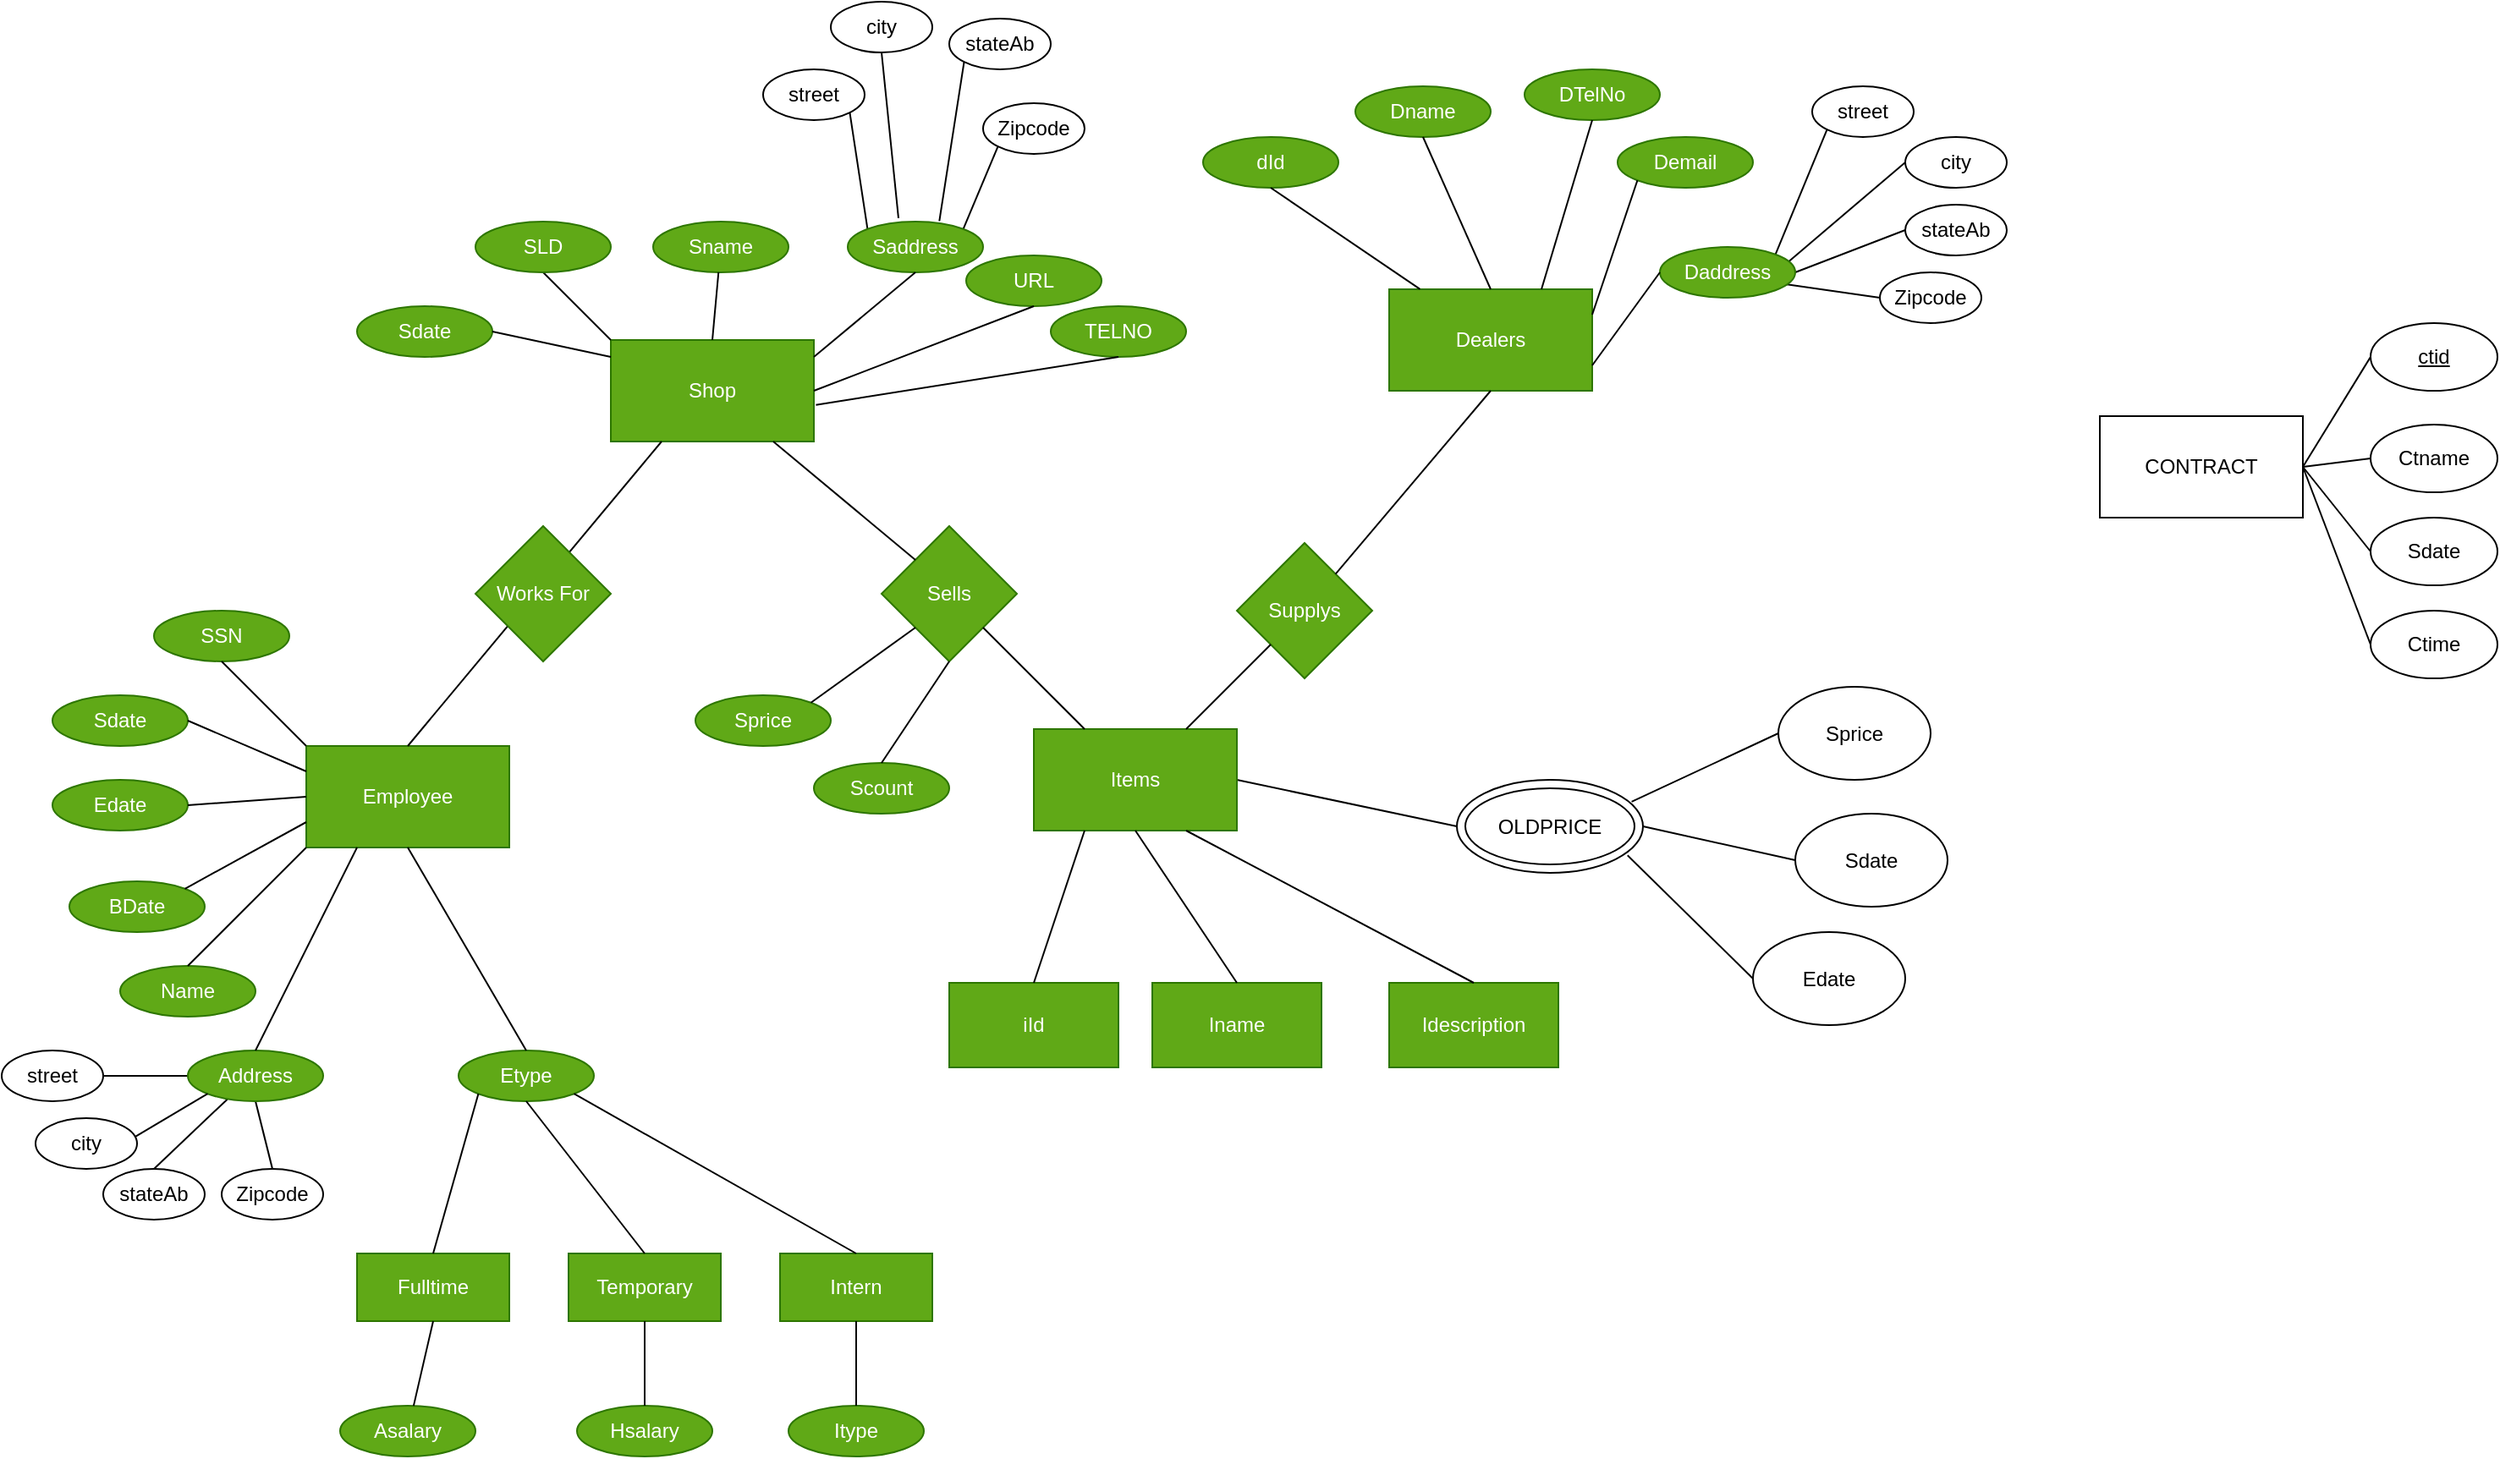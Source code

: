 <mxfile version="23.1.1" type="github">
  <diagram name="Page-1" id="Sn4nD9zG-_jlpiyMKoH1">
    <mxGraphModel dx="1195" dy="1722" grid="1" gridSize="10" guides="1" tooltips="1" connect="1" arrows="1" fold="1" page="1" pageScale="1" pageWidth="850" pageHeight="1100" math="0" shadow="0">
      <root>
        <mxCell id="0" />
        <mxCell id="1" parent="0" />
        <mxCell id="K-MZXN58Cj5F6070ULld-1" value="Shop" style="rounded=0;whiteSpace=wrap;html=1;fillColor=#60a917;fontColor=#ffffff;strokeColor=#2D7600;" parent="1" vertex="1">
          <mxGeometry x="360" y="190" width="120" height="60" as="geometry" />
        </mxCell>
        <mxCell id="K-MZXN58Cj5F6070ULld-3" value="" style="endArrow=none;html=1;rounded=0;exitX=0.5;exitY=1;exitDx=0;exitDy=0;" parent="1" source="K-MZXN58Cj5F6070ULld-4" edge="1">
          <mxGeometry width="50" height="50" relative="1" as="geometry">
            <mxPoint x="332.5" y="160" as="sourcePoint" />
            <mxPoint x="360" y="190" as="targetPoint" />
          </mxGeometry>
        </mxCell>
        <mxCell id="K-MZXN58Cj5F6070ULld-4" value="SLD" style="ellipse;whiteSpace=wrap;html=1;fillColor=#60a917;fontColor=#ffffff;strokeColor=#2D7600;" parent="1" vertex="1">
          <mxGeometry x="280" y="120" width="80" height="30" as="geometry" />
        </mxCell>
        <mxCell id="K-MZXN58Cj5F6070ULld-6" value="Sname" style="ellipse;whiteSpace=wrap;html=1;fillColor=#60a917;fontColor=#ffffff;strokeColor=#2D7600;" parent="1" vertex="1">
          <mxGeometry x="385" y="120" width="80" height="30" as="geometry" />
        </mxCell>
        <mxCell id="K-MZXN58Cj5F6070ULld-9" value="" style="endArrow=none;html=1;rounded=0;exitX=0.5;exitY=0;exitDx=0;exitDy=0;" parent="1" source="K-MZXN58Cj5F6070ULld-1" target="K-MZXN58Cj5F6070ULld-6" edge="1">
          <mxGeometry width="50" height="50" relative="1" as="geometry">
            <mxPoint x="400" y="200" as="sourcePoint" />
            <mxPoint x="450" y="150" as="targetPoint" />
          </mxGeometry>
        </mxCell>
        <mxCell id="fTf54i_aLYuV5bE5wULY-44" style="edgeStyle=none;rounded=0;orthogonalLoop=1;jettySize=auto;html=1;exitX=0;exitY=0;exitDx=0;exitDy=0;entryX=1;entryY=1;entryDx=0;entryDy=0;fontFamily=Helvetica;fontSize=12;fontColor=default;endArrow=none;endFill=0;" edge="1" parent="1" source="K-MZXN58Cj5F6070ULld-10" target="fTf54i_aLYuV5bE5wULY-36">
          <mxGeometry relative="1" as="geometry" />
        </mxCell>
        <mxCell id="fTf54i_aLYuV5bE5wULY-45" style="edgeStyle=none;rounded=0;orthogonalLoop=1;jettySize=auto;html=1;entryX=0.5;entryY=1;entryDx=0;entryDy=0;fontFamily=Helvetica;fontSize=12;fontColor=default;endArrow=none;endFill=0;exitX=0.375;exitY=-0.067;exitDx=0;exitDy=0;exitPerimeter=0;" edge="1" parent="1" source="K-MZXN58Cj5F6070ULld-10" target="fTf54i_aLYuV5bE5wULY-37">
          <mxGeometry relative="1" as="geometry">
            <mxPoint x="540" y="120" as="sourcePoint" />
          </mxGeometry>
        </mxCell>
        <mxCell id="fTf54i_aLYuV5bE5wULY-46" style="edgeStyle=none;rounded=0;orthogonalLoop=1;jettySize=auto;html=1;exitX=0.677;exitY=-0.011;exitDx=0;exitDy=0;entryX=0;entryY=1;entryDx=0;entryDy=0;fontFamily=Helvetica;fontSize=12;fontColor=default;endArrow=none;endFill=0;exitPerimeter=0;" edge="1" parent="1" source="K-MZXN58Cj5F6070ULld-10" target="fTf54i_aLYuV5bE5wULY-38">
          <mxGeometry relative="1" as="geometry" />
        </mxCell>
        <mxCell id="fTf54i_aLYuV5bE5wULY-47" style="edgeStyle=none;rounded=0;orthogonalLoop=1;jettySize=auto;html=1;exitX=1;exitY=0;exitDx=0;exitDy=0;entryX=0;entryY=1;entryDx=0;entryDy=0;fontFamily=Helvetica;fontSize=12;fontColor=default;endArrow=none;endFill=0;" edge="1" parent="1" source="K-MZXN58Cj5F6070ULld-10" target="fTf54i_aLYuV5bE5wULY-39">
          <mxGeometry relative="1" as="geometry" />
        </mxCell>
        <mxCell id="K-MZXN58Cj5F6070ULld-10" value="Saddress" style="ellipse;whiteSpace=wrap;html=1;fillColor=#60a917;fontColor=#ffffff;strokeColor=#2D7600;" parent="1" vertex="1">
          <mxGeometry x="500" y="120" width="80" height="30" as="geometry" />
        </mxCell>
        <mxCell id="K-MZXN58Cj5F6070ULld-11" value="" style="endArrow=none;html=1;rounded=0;entryX=0.5;entryY=1;entryDx=0;entryDy=0;" parent="1" target="K-MZXN58Cj5F6070ULld-10" edge="1">
          <mxGeometry width="50" height="50" relative="1" as="geometry">
            <mxPoint x="480" y="200" as="sourcePoint" />
            <mxPoint x="510" y="160" as="targetPoint" />
          </mxGeometry>
        </mxCell>
        <mxCell id="K-MZXN58Cj5F6070ULld-13" value="Sdate" style="ellipse;whiteSpace=wrap;html=1;fillColor=#60a917;fontColor=#ffffff;strokeColor=#2D7600;" parent="1" vertex="1">
          <mxGeometry x="210" y="170" width="80" height="30" as="geometry" />
        </mxCell>
        <mxCell id="K-MZXN58Cj5F6070ULld-14" value="" style="endArrow=none;html=1;rounded=0;exitX=1;exitY=0.5;exitDx=0;exitDy=0;" parent="1" source="K-MZXN58Cj5F6070ULld-13" edge="1">
          <mxGeometry width="50" height="50" relative="1" as="geometry">
            <mxPoint x="320" y="250" as="sourcePoint" />
            <mxPoint x="360" y="200" as="targetPoint" />
          </mxGeometry>
        </mxCell>
        <mxCell id="K-MZXN58Cj5F6070ULld-16" value="URL" style="ellipse;whiteSpace=wrap;html=1;fillColor=#60a917;fontColor=#ffffff;strokeColor=#2D7600;" parent="1" vertex="1">
          <mxGeometry x="570" y="140" width="80" height="30" as="geometry" />
        </mxCell>
        <mxCell id="K-MZXN58Cj5F6070ULld-19" value="TELNO" style="ellipse;whiteSpace=wrap;html=1;fillColor=#60a917;fontColor=#ffffff;strokeColor=#2D7600;" parent="1" vertex="1">
          <mxGeometry x="620" y="170" width="80" height="30" as="geometry" />
        </mxCell>
        <mxCell id="K-MZXN58Cj5F6070ULld-21" value="" style="endArrow=none;html=1;rounded=0;entryX=1;entryY=0.5;entryDx=0;entryDy=0;exitX=0.5;exitY=1;exitDx=0;exitDy=0;" parent="1" source="K-MZXN58Cj5F6070ULld-16" target="K-MZXN58Cj5F6070ULld-1" edge="1">
          <mxGeometry width="50" height="50" relative="1" as="geometry">
            <mxPoint x="400" y="310" as="sourcePoint" />
            <mxPoint x="450" y="260" as="targetPoint" />
          </mxGeometry>
        </mxCell>
        <mxCell id="K-MZXN58Cj5F6070ULld-22" value="" style="endArrow=none;html=1;rounded=0;entryX=1.01;entryY=0.64;entryDx=0;entryDy=0;exitX=0.5;exitY=1;exitDx=0;exitDy=0;entryPerimeter=0;" parent="1" source="K-MZXN58Cj5F6070ULld-19" target="K-MZXN58Cj5F6070ULld-1" edge="1">
          <mxGeometry width="50" height="50" relative="1" as="geometry">
            <mxPoint x="640" y="190" as="sourcePoint" />
            <mxPoint x="490" y="230" as="targetPoint" />
          </mxGeometry>
        </mxCell>
        <mxCell id="K-MZXN58Cj5F6070ULld-24" value="Employee" style="rounded=0;whiteSpace=wrap;html=1;fillColor=#60a917;fontColor=#ffffff;strokeColor=#2D7600;" parent="1" vertex="1">
          <mxGeometry x="180" y="430" width="120" height="60" as="geometry" />
        </mxCell>
        <mxCell id="K-MZXN58Cj5F6070ULld-25" value="" style="endArrow=none;html=1;rounded=0;entryX=0.25;entryY=1;entryDx=0;entryDy=0;exitX=0.5;exitY=0;exitDx=0;exitDy=0;" parent="1" source="K-MZXN58Cj5F6070ULld-24" target="K-MZXN58Cj5F6070ULld-1" edge="1">
          <mxGeometry width="50" height="50" relative="1" as="geometry">
            <mxPoint x="380" y="320" as="sourcePoint" />
            <mxPoint x="430" y="270" as="targetPoint" />
          </mxGeometry>
        </mxCell>
        <mxCell id="K-MZXN58Cj5F6070ULld-27" value="SSN" style="ellipse;whiteSpace=wrap;html=1;fillColor=#60a917;fontColor=#ffffff;strokeColor=#2D7600;" parent="1" vertex="1">
          <mxGeometry x="90" y="350" width="80" height="30" as="geometry" />
        </mxCell>
        <mxCell id="K-MZXN58Cj5F6070ULld-30" value="" style="endArrow=none;html=1;rounded=0;exitX=0;exitY=0;exitDx=0;exitDy=0;entryX=0.5;entryY=1;entryDx=0;entryDy=0;" parent="1" source="K-MZXN58Cj5F6070ULld-24" target="K-MZXN58Cj5F6070ULld-27" edge="1">
          <mxGeometry width="50" height="50" relative="1" as="geometry">
            <mxPoint x="90" y="430" as="sourcePoint" />
            <mxPoint x="140" y="380" as="targetPoint" />
          </mxGeometry>
        </mxCell>
        <mxCell id="K-MZXN58Cj5F6070ULld-31" value="Sdate" style="ellipse;whiteSpace=wrap;html=1;fillColor=#60a917;fontColor=#ffffff;strokeColor=#2D7600;" parent="1" vertex="1">
          <mxGeometry x="30" y="400" width="80" height="30" as="geometry" />
        </mxCell>
        <mxCell id="K-MZXN58Cj5F6070ULld-32" value="Edate" style="ellipse;whiteSpace=wrap;html=1;fillColor=#60a917;fontColor=#ffffff;strokeColor=#2D7600;" parent="1" vertex="1">
          <mxGeometry x="30" y="450" width="80" height="30" as="geometry" />
        </mxCell>
        <mxCell id="K-MZXN58Cj5F6070ULld-33" value="BDate" style="ellipse;whiteSpace=wrap;html=1;fillColor=#60a917;fontColor=#ffffff;strokeColor=#2D7600;" parent="1" vertex="1">
          <mxGeometry x="40" y="510" width="80" height="30" as="geometry" />
        </mxCell>
        <mxCell id="K-MZXN58Cj5F6070ULld-34" value="Name" style="ellipse;whiteSpace=wrap;html=1;fillColor=#60a917;fontColor=#ffffff;strokeColor=#2D7600;" parent="1" vertex="1">
          <mxGeometry x="70" y="560" width="80" height="30" as="geometry" />
        </mxCell>
        <mxCell id="fTf54i_aLYuV5bE5wULY-48" style="edgeStyle=none;rounded=0;orthogonalLoop=1;jettySize=auto;html=1;exitX=0.5;exitY=1;exitDx=0;exitDy=0;entryX=0.5;entryY=0;entryDx=0;entryDy=0;fontFamily=Helvetica;fontSize=12;fontColor=default;endArrow=none;endFill=0;" edge="1" parent="1" source="K-MZXN58Cj5F6070ULld-35" target="fTf54i_aLYuV5bE5wULY-43">
          <mxGeometry relative="1" as="geometry" />
        </mxCell>
        <mxCell id="fTf54i_aLYuV5bE5wULY-49" style="edgeStyle=none;rounded=0;orthogonalLoop=1;jettySize=auto;html=1;exitX=0.292;exitY=0.961;exitDx=0;exitDy=0;entryX=0.5;entryY=0;entryDx=0;entryDy=0;fontFamily=Helvetica;fontSize=12;fontColor=default;endArrow=none;endFill=0;exitPerimeter=0;" edge="1" parent="1" source="K-MZXN58Cj5F6070ULld-35" target="fTf54i_aLYuV5bE5wULY-42">
          <mxGeometry relative="1" as="geometry" />
        </mxCell>
        <mxCell id="fTf54i_aLYuV5bE5wULY-50" style="edgeStyle=none;rounded=0;orthogonalLoop=1;jettySize=auto;html=1;exitX=0;exitY=0.5;exitDx=0;exitDy=0;entryX=1;entryY=0.5;entryDx=0;entryDy=0;fontFamily=Helvetica;fontSize=12;fontColor=default;endArrow=none;endFill=0;" edge="1" parent="1" source="K-MZXN58Cj5F6070ULld-35" target="fTf54i_aLYuV5bE5wULY-40">
          <mxGeometry relative="1" as="geometry" />
        </mxCell>
        <mxCell id="K-MZXN58Cj5F6070ULld-35" value="Address" style="ellipse;whiteSpace=wrap;html=1;fillColor=#60a917;fontColor=#ffffff;strokeColor=#2D7600;" parent="1" vertex="1">
          <mxGeometry x="110" y="610" width="80" height="30" as="geometry" />
        </mxCell>
        <mxCell id="K-MZXN58Cj5F6070ULld-37" value="" style="endArrow=none;html=1;rounded=0;exitX=0.5;exitY=0;exitDx=0;exitDy=0;entryX=0.25;entryY=1;entryDx=0;entryDy=0;" parent="1" source="K-MZXN58Cj5F6070ULld-35" target="K-MZXN58Cj5F6070ULld-24" edge="1">
          <mxGeometry width="50" height="50" relative="1" as="geometry">
            <mxPoint x="280" y="660" as="sourcePoint" />
            <mxPoint x="330" y="610" as="targetPoint" />
          </mxGeometry>
        </mxCell>
        <mxCell id="K-MZXN58Cj5F6070ULld-38" value="" style="endArrow=none;html=1;rounded=0;entryX=0;entryY=1;entryDx=0;entryDy=0;exitX=0.5;exitY=0;exitDx=0;exitDy=0;" parent="1" source="K-MZXN58Cj5F6070ULld-34" target="K-MZXN58Cj5F6070ULld-24" edge="1">
          <mxGeometry width="50" height="50" relative="1" as="geometry">
            <mxPoint x="130" y="560" as="sourcePoint" />
            <mxPoint x="180" y="510" as="targetPoint" />
          </mxGeometry>
        </mxCell>
        <mxCell id="K-MZXN58Cj5F6070ULld-39" value="" style="endArrow=none;html=1;rounded=0;exitX=1;exitY=0;exitDx=0;exitDy=0;entryX=0;entryY=0.75;entryDx=0;entryDy=0;" parent="1" source="K-MZXN58Cj5F6070ULld-33" target="K-MZXN58Cj5F6070ULld-24" edge="1">
          <mxGeometry width="50" height="50" relative="1" as="geometry">
            <mxPoint x="130" y="500" as="sourcePoint" />
            <mxPoint x="180" y="450" as="targetPoint" />
          </mxGeometry>
        </mxCell>
        <mxCell id="K-MZXN58Cj5F6070ULld-40" value="" style="endArrow=none;html=1;rounded=0;entryX=1;entryY=0.5;entryDx=0;entryDy=0;exitX=0;exitY=0.5;exitDx=0;exitDy=0;" parent="1" source="K-MZXN58Cj5F6070ULld-24" target="K-MZXN58Cj5F6070ULld-32" edge="1">
          <mxGeometry width="50" height="50" relative="1" as="geometry">
            <mxPoint x="110" y="490" as="sourcePoint" />
            <mxPoint x="160" y="440" as="targetPoint" />
          </mxGeometry>
        </mxCell>
        <mxCell id="K-MZXN58Cj5F6070ULld-41" value="" style="endArrow=none;html=1;rounded=0;exitX=1;exitY=0.5;exitDx=0;exitDy=0;entryX=0;entryY=0.25;entryDx=0;entryDy=0;" parent="1" source="K-MZXN58Cj5F6070ULld-31" target="K-MZXN58Cj5F6070ULld-24" edge="1">
          <mxGeometry width="50" height="50" relative="1" as="geometry">
            <mxPoint x="120" y="450" as="sourcePoint" />
            <mxPoint x="170" y="400" as="targetPoint" />
          </mxGeometry>
        </mxCell>
        <mxCell id="K-MZXN58Cj5F6070ULld-43" value="Works For" style="rhombus;whiteSpace=wrap;html=1;fillColor=#60a917;fontColor=#ffffff;strokeColor=#2D7600;" parent="1" vertex="1">
          <mxGeometry x="280" y="300" width="80" height="80" as="geometry" />
        </mxCell>
        <mxCell id="nZfnOuneFazvMQ7j1-I3-1" value="Sells" style="rhombus;whiteSpace=wrap;html=1;fillColor=#60a917;strokeColor=#2D7600;fontColor=#ffffff;" parent="1" vertex="1">
          <mxGeometry x="520" y="300" width="80" height="80" as="geometry" />
        </mxCell>
        <mxCell id="nZfnOuneFazvMQ7j1-I3-2" value="" style="endArrow=none;html=1;rounded=0;entryX=0;entryY=0;entryDx=0;entryDy=0;" parent="1" source="K-MZXN58Cj5F6070ULld-1" target="nZfnOuneFazvMQ7j1-I3-1" edge="1">
          <mxGeometry width="50" height="50" relative="1" as="geometry">
            <mxPoint x="440" y="360" as="sourcePoint" />
            <mxPoint x="490" y="310" as="targetPoint" />
          </mxGeometry>
        </mxCell>
        <mxCell id="fTf54i_aLYuV5bE5wULY-10" style="edgeStyle=none;rounded=0;orthogonalLoop=1;jettySize=auto;html=1;exitX=1;exitY=0.5;exitDx=0;exitDy=0;entryX=0;entryY=0.5;entryDx=0;entryDy=0;endArrow=none;endFill=0;" edge="1" parent="1" source="nZfnOuneFazvMQ7j1-I3-3" target="fTf54i_aLYuV5bE5wULY-9">
          <mxGeometry relative="1" as="geometry" />
        </mxCell>
        <mxCell id="nZfnOuneFazvMQ7j1-I3-3" value="Items" style="rounded=0;whiteSpace=wrap;html=1;fillColor=#60a917;fontColor=#ffffff;strokeColor=#2D7600;" parent="1" vertex="1">
          <mxGeometry x="610" y="420" width="120" height="60" as="geometry" />
        </mxCell>
        <mxCell id="nZfnOuneFazvMQ7j1-I3-4" value="" style="endArrow=none;html=1;rounded=0;exitX=0.25;exitY=0;exitDx=0;exitDy=0;entryX=1;entryY=1;entryDx=0;entryDy=0;" parent="1" source="nZfnOuneFazvMQ7j1-I3-3" target="nZfnOuneFazvMQ7j1-I3-1" edge="1">
          <mxGeometry width="50" height="50" relative="1" as="geometry">
            <mxPoint x="630" y="400" as="sourcePoint" />
            <mxPoint x="680" y="350" as="targetPoint" />
          </mxGeometry>
        </mxCell>
        <mxCell id="nZfnOuneFazvMQ7j1-I3-5" value="Sprice" style="ellipse;whiteSpace=wrap;html=1;fillColor=#60a917;fontColor=#ffffff;strokeColor=#2D7600;" parent="1" vertex="1">
          <mxGeometry x="410" y="400" width="80" height="30" as="geometry" />
        </mxCell>
        <mxCell id="nZfnOuneFazvMQ7j1-I3-6" value="Scount" style="ellipse;whiteSpace=wrap;html=1;fillColor=#60a917;fontColor=#ffffff;strokeColor=#2D7600;" parent="1" vertex="1">
          <mxGeometry x="480" y="440" width="80" height="30" as="geometry" />
        </mxCell>
        <mxCell id="nZfnOuneFazvMQ7j1-I3-9" value="Dealers" style="rounded=0;whiteSpace=wrap;html=1;fillColor=#60a917;fontColor=#ffffff;strokeColor=#2D7600;" parent="1" vertex="1">
          <mxGeometry x="820" y="160" width="120" height="60" as="geometry" />
        </mxCell>
        <mxCell id="nZfnOuneFazvMQ7j1-I3-10" value="Supplys" style="rhombus;whiteSpace=wrap;html=1;fillColor=#60a917;fontColor=#ffffff;strokeColor=#2D7600;" parent="1" vertex="1">
          <mxGeometry x="730" y="310" width="80" height="80" as="geometry" />
        </mxCell>
        <mxCell id="nZfnOuneFazvMQ7j1-I3-11" value="" style="endArrow=none;html=1;rounded=0;exitX=0.5;exitY=1;exitDx=0;exitDy=0;" parent="1" source="nZfnOuneFazvMQ7j1-I3-9" target="nZfnOuneFazvMQ7j1-I3-10" edge="1">
          <mxGeometry width="50" height="50" relative="1" as="geometry">
            <mxPoint x="840" y="630" as="sourcePoint" />
            <mxPoint x="890" y="580" as="targetPoint" />
          </mxGeometry>
        </mxCell>
        <mxCell id="nZfnOuneFazvMQ7j1-I3-12" value="" style="endArrow=none;html=1;rounded=0;entryX=0.75;entryY=0;entryDx=0;entryDy=0;" parent="1" source="nZfnOuneFazvMQ7j1-I3-10" target="nZfnOuneFazvMQ7j1-I3-3" edge="1">
          <mxGeometry width="50" height="50" relative="1" as="geometry">
            <mxPoint x="810" y="450" as="sourcePoint" />
            <mxPoint x="860" y="400" as="targetPoint" />
          </mxGeometry>
        </mxCell>
        <mxCell id="nZfnOuneFazvMQ7j1-I3-14" value="Dname" style="ellipse;whiteSpace=wrap;html=1;fillColor=#60a917;fontColor=#ffffff;strokeColor=#2D7600;" parent="1" vertex="1">
          <mxGeometry x="800" y="40" width="80" height="30" as="geometry" />
        </mxCell>
        <mxCell id="nZfnOuneFazvMQ7j1-I3-16" value="Etype" style="ellipse;whiteSpace=wrap;html=1;fillColor=#60a917;fontColor=#ffffff;strokeColor=#2D7600;" parent="1" vertex="1">
          <mxGeometry x="270" y="610" width="80" height="30" as="geometry" />
        </mxCell>
        <mxCell id="nZfnOuneFazvMQ7j1-I3-17" value="" style="endArrow=none;html=1;rounded=0;exitX=0.5;exitY=0;exitDx=0;exitDy=0;entryX=0.5;entryY=1;entryDx=0;entryDy=0;" parent="1" source="nZfnOuneFazvMQ7j1-I3-16" target="K-MZXN58Cj5F6070ULld-24" edge="1">
          <mxGeometry width="50" height="50" relative="1" as="geometry">
            <mxPoint x="230" y="580" as="sourcePoint" />
            <mxPoint x="280" y="530" as="targetPoint" />
          </mxGeometry>
        </mxCell>
        <mxCell id="nZfnOuneFazvMQ7j1-I3-18" value="Fulltime" style="rounded=0;whiteSpace=wrap;html=1;fillColor=#60a917;fontColor=#ffffff;strokeColor=#2D7600;" parent="1" vertex="1">
          <mxGeometry x="210" y="730" width="90" height="40" as="geometry" />
        </mxCell>
        <mxCell id="nZfnOuneFazvMQ7j1-I3-19" value="&amp;nbsp;Temporary&amp;nbsp;" style="rounded=0;whiteSpace=wrap;html=1;fillColor=#60a917;fontColor=#ffffff;strokeColor=#2D7600;" parent="1" vertex="1">
          <mxGeometry x="335" y="730" width="90" height="40" as="geometry" />
        </mxCell>
        <mxCell id="nZfnOuneFazvMQ7j1-I3-20" value="Intern" style="rounded=0;whiteSpace=wrap;html=1;fillColor=#60a917;fontColor=#ffffff;strokeColor=#2D7600;" parent="1" vertex="1">
          <mxGeometry x="460" y="730" width="90" height="40" as="geometry" />
        </mxCell>
        <mxCell id="nZfnOuneFazvMQ7j1-I3-21" value="" style="endArrow=none;html=1;rounded=0;exitX=0.5;exitY=0;exitDx=0;exitDy=0;entryX=0;entryY=1;entryDx=0;entryDy=0;" parent="1" source="nZfnOuneFazvMQ7j1-I3-18" target="nZfnOuneFazvMQ7j1-I3-16" edge="1">
          <mxGeometry width="50" height="50" relative="1" as="geometry">
            <mxPoint x="280" y="700" as="sourcePoint" />
            <mxPoint x="330" y="650" as="targetPoint" />
          </mxGeometry>
        </mxCell>
        <mxCell id="nZfnOuneFazvMQ7j1-I3-22" value="" style="endArrow=none;html=1;rounded=0;exitX=0.5;exitY=0;exitDx=0;exitDy=0;entryX=0.5;entryY=1;entryDx=0;entryDy=0;" parent="1" source="nZfnOuneFazvMQ7j1-I3-19" target="nZfnOuneFazvMQ7j1-I3-16" edge="1">
          <mxGeometry width="50" height="50" relative="1" as="geometry">
            <mxPoint x="265" y="740" as="sourcePoint" />
            <mxPoint x="292" y="646" as="targetPoint" />
          </mxGeometry>
        </mxCell>
        <mxCell id="nZfnOuneFazvMQ7j1-I3-23" value="" style="endArrow=none;html=1;rounded=0;exitX=0.5;exitY=0;exitDx=0;exitDy=0;entryX=1;entryY=1;entryDx=0;entryDy=0;" parent="1" source="nZfnOuneFazvMQ7j1-I3-20" target="nZfnOuneFazvMQ7j1-I3-16" edge="1">
          <mxGeometry width="50" height="50" relative="1" as="geometry">
            <mxPoint x="390" y="740" as="sourcePoint" />
            <mxPoint x="320" y="650" as="targetPoint" />
          </mxGeometry>
        </mxCell>
        <mxCell id="nZfnOuneFazvMQ7j1-I3-24" value="Asalary" style="ellipse;whiteSpace=wrap;html=1;fillColor=#60a917;fontColor=#ffffff;strokeColor=#2D7600;" parent="1" vertex="1">
          <mxGeometry x="200" y="820" width="80" height="30" as="geometry" />
        </mxCell>
        <mxCell id="nZfnOuneFazvMQ7j1-I3-25" value="Hsalary" style="ellipse;whiteSpace=wrap;html=1;fillColor=#60a917;fontColor=#ffffff;strokeColor=#2D7600;" parent="1" vertex="1">
          <mxGeometry x="340" y="820" width="80" height="30" as="geometry" />
        </mxCell>
        <mxCell id="nZfnOuneFazvMQ7j1-I3-26" value="Itype" style="ellipse;whiteSpace=wrap;html=1;fillColor=#60a917;fontColor=#ffffff;strokeColor=#2D7600;" parent="1" vertex="1">
          <mxGeometry x="465" y="820" width="80" height="30" as="geometry" />
        </mxCell>
        <mxCell id="nZfnOuneFazvMQ7j1-I3-27" value="" style="endArrow=none;html=1;rounded=0;entryX=0.5;entryY=1;entryDx=0;entryDy=0;" parent="1" source="nZfnOuneFazvMQ7j1-I3-24" target="nZfnOuneFazvMQ7j1-I3-18" edge="1">
          <mxGeometry width="50" height="50" relative="1" as="geometry">
            <mxPoint x="240" y="799.289" as="sourcePoint" />
            <mxPoint x="240" y="749.289" as="targetPoint" />
          </mxGeometry>
        </mxCell>
        <mxCell id="nZfnOuneFazvMQ7j1-I3-28" value="" style="endArrow=none;html=1;rounded=0;entryX=0.5;entryY=1;entryDx=0;entryDy=0;exitX=0.5;exitY=0;exitDx=0;exitDy=0;" parent="1" source="nZfnOuneFazvMQ7j1-I3-25" target="nZfnOuneFazvMQ7j1-I3-19" edge="1">
          <mxGeometry width="50" height="50" relative="1" as="geometry">
            <mxPoint x="253" y="830" as="sourcePoint" />
            <mxPoint x="265" y="780" as="targetPoint" />
          </mxGeometry>
        </mxCell>
        <mxCell id="nZfnOuneFazvMQ7j1-I3-29" value="" style="endArrow=none;html=1;rounded=0;entryX=0.5;entryY=1;entryDx=0;entryDy=0;exitX=0.5;exitY=0;exitDx=0;exitDy=0;" parent="1" source="nZfnOuneFazvMQ7j1-I3-26" target="nZfnOuneFazvMQ7j1-I3-20" edge="1">
          <mxGeometry width="50" height="50" relative="1" as="geometry">
            <mxPoint x="263" y="840" as="sourcePoint" />
            <mxPoint x="275" y="790" as="targetPoint" />
          </mxGeometry>
        </mxCell>
        <mxCell id="nZfnOuneFazvMQ7j1-I3-31" value="dId" style="ellipse;whiteSpace=wrap;html=1;fillColor=#60a917;fontColor=#ffffff;strokeColor=#2D7600;" parent="1" vertex="1">
          <mxGeometry x="710" y="70" width="80" height="30" as="geometry" />
        </mxCell>
        <mxCell id="nZfnOuneFazvMQ7j1-I3-32" value="" style="endArrow=none;html=1;rounded=0;entryX=0.5;entryY=1;entryDx=0;entryDy=0;exitX=0.152;exitY=-0.001;exitDx=0;exitDy=0;exitPerimeter=0;" parent="1" source="nZfnOuneFazvMQ7j1-I3-9" target="nZfnOuneFazvMQ7j1-I3-31" edge="1">
          <mxGeometry width="50" height="50" relative="1" as="geometry">
            <mxPoint x="720" y="150" as="sourcePoint" />
            <mxPoint x="770" y="100" as="targetPoint" />
          </mxGeometry>
        </mxCell>
        <mxCell id="nZfnOuneFazvMQ7j1-I3-33" value="" style="endArrow=none;html=1;rounded=0;entryX=0.5;entryY=1;entryDx=0;entryDy=0;exitX=0.5;exitY=0;exitDx=0;exitDy=0;" parent="1" source="nZfnOuneFazvMQ7j1-I3-9" target="nZfnOuneFazvMQ7j1-I3-14" edge="1">
          <mxGeometry width="50" height="50" relative="1" as="geometry">
            <mxPoint x="848" y="170" as="sourcePoint" />
            <mxPoint x="790" y="100" as="targetPoint" />
          </mxGeometry>
        </mxCell>
        <mxCell id="nZfnOuneFazvMQ7j1-I3-34" value="DTelNo" style="ellipse;whiteSpace=wrap;html=1;fillColor=#60a917;fontColor=#ffffff;strokeColor=#2D7600;" parent="1" vertex="1">
          <mxGeometry x="900" y="30" width="80" height="30" as="geometry" />
        </mxCell>
        <mxCell id="nZfnOuneFazvMQ7j1-I3-35" value="" style="endArrow=none;html=1;rounded=0;entryX=0.5;entryY=1;entryDx=0;entryDy=0;exitX=0.75;exitY=0;exitDx=0;exitDy=0;" parent="1" source="nZfnOuneFazvMQ7j1-I3-9" target="nZfnOuneFazvMQ7j1-I3-34" edge="1">
          <mxGeometry width="50" height="50" relative="1" as="geometry">
            <mxPoint x="890" y="170" as="sourcePoint" />
            <mxPoint x="890" y="100" as="targetPoint" />
          </mxGeometry>
        </mxCell>
        <mxCell id="nZfnOuneFazvMQ7j1-I3-36" value="&lt;br&gt;Demail&lt;div&gt;&lt;br&gt;&lt;/div&gt;" style="ellipse;whiteSpace=wrap;html=1;fillColor=#60a917;fontColor=#ffffff;strokeColor=#2D7600;" parent="1" vertex="1">
          <mxGeometry x="955" y="70" width="80" height="30" as="geometry" />
        </mxCell>
        <mxCell id="fTf54i_aLYuV5bE5wULY-53" style="edgeStyle=none;rounded=0;orthogonalLoop=1;jettySize=auto;html=1;exitX=1;exitY=0;exitDx=0;exitDy=0;entryX=0;entryY=1;entryDx=0;entryDy=0;fontFamily=Helvetica;fontSize=12;fontColor=default;endArrow=none;endFill=0;" edge="1" parent="1" source="nZfnOuneFazvMQ7j1-I3-37" target="fTf54i_aLYuV5bE5wULY-31">
          <mxGeometry relative="1" as="geometry" />
        </mxCell>
        <mxCell id="fTf54i_aLYuV5bE5wULY-54" style="edgeStyle=none;rounded=0;orthogonalLoop=1;jettySize=auto;html=1;exitX=0.948;exitY=0.294;exitDx=0;exitDy=0;entryX=0;entryY=0.5;entryDx=0;entryDy=0;fontFamily=Helvetica;fontSize=12;fontColor=default;endArrow=none;endFill=0;exitPerimeter=0;" edge="1" parent="1" source="nZfnOuneFazvMQ7j1-I3-37" target="fTf54i_aLYuV5bE5wULY-33">
          <mxGeometry relative="1" as="geometry" />
        </mxCell>
        <mxCell id="fTf54i_aLYuV5bE5wULY-55" style="edgeStyle=none;rounded=0;orthogonalLoop=1;jettySize=auto;html=1;exitX=0.938;exitY=0.739;exitDx=0;exitDy=0;entryX=0;entryY=0.5;entryDx=0;entryDy=0;fontFamily=Helvetica;fontSize=12;fontColor=default;endArrow=none;endFill=0;exitPerimeter=0;" edge="1" parent="1" source="nZfnOuneFazvMQ7j1-I3-37" target="fTf54i_aLYuV5bE5wULY-35">
          <mxGeometry relative="1" as="geometry" />
        </mxCell>
        <mxCell id="fTf54i_aLYuV5bE5wULY-56" style="edgeStyle=none;rounded=0;orthogonalLoop=1;jettySize=auto;html=1;exitX=1;exitY=0.5;exitDx=0;exitDy=0;entryX=0;entryY=0.5;entryDx=0;entryDy=0;fontFamily=Helvetica;fontSize=12;fontColor=default;endArrow=none;endFill=0;" edge="1" parent="1" source="nZfnOuneFazvMQ7j1-I3-37" target="fTf54i_aLYuV5bE5wULY-34">
          <mxGeometry relative="1" as="geometry" />
        </mxCell>
        <mxCell id="nZfnOuneFazvMQ7j1-I3-37" value="Daddress" style="ellipse;whiteSpace=wrap;html=1;fillColor=#60a917;fontColor=#ffffff;strokeColor=#2D7600;" parent="1" vertex="1">
          <mxGeometry x="980" y="135" width="80" height="30" as="geometry" />
        </mxCell>
        <mxCell id="nZfnOuneFazvMQ7j1-I3-40" value="" style="endArrow=none;html=1;rounded=0;entryX=0;entryY=0.5;entryDx=0;entryDy=0;exitX=1;exitY=0.75;exitDx=0;exitDy=0;" parent="1" source="nZfnOuneFazvMQ7j1-I3-9" target="nZfnOuneFazvMQ7j1-I3-37" edge="1">
          <mxGeometry width="50" height="50" relative="1" as="geometry">
            <mxPoint x="950" y="280" as="sourcePoint" />
            <mxPoint x="1000" y="230" as="targetPoint" />
          </mxGeometry>
        </mxCell>
        <mxCell id="nZfnOuneFazvMQ7j1-I3-41" value="" style="endArrow=none;html=1;rounded=0;entryX=0;entryY=1;entryDx=0;entryDy=0;exitX=1;exitY=0.25;exitDx=0;exitDy=0;" parent="1" source="nZfnOuneFazvMQ7j1-I3-9" target="nZfnOuneFazvMQ7j1-I3-36" edge="1">
          <mxGeometry width="50" height="50" relative="1" as="geometry">
            <mxPoint x="950" y="230" as="sourcePoint" />
            <mxPoint x="1030" y="225" as="targetPoint" />
          </mxGeometry>
        </mxCell>
        <mxCell id="nZfnOuneFazvMQ7j1-I3-42" value="" style="endArrow=none;html=1;rounded=0;exitX=1;exitY=0;exitDx=0;exitDy=0;entryX=0;entryY=1;entryDx=0;entryDy=0;" parent="1" source="nZfnOuneFazvMQ7j1-I3-5" target="nZfnOuneFazvMQ7j1-I3-1" edge="1">
          <mxGeometry width="50" height="50" relative="1" as="geometry">
            <mxPoint x="470" y="390" as="sourcePoint" />
            <mxPoint x="520" y="340" as="targetPoint" />
          </mxGeometry>
        </mxCell>
        <mxCell id="nZfnOuneFazvMQ7j1-I3-43" value="" style="endArrow=none;html=1;rounded=0;entryX=0.5;entryY=1;entryDx=0;entryDy=0;exitX=0.5;exitY=0;exitDx=0;exitDy=0;" parent="1" source="nZfnOuneFazvMQ7j1-I3-6" target="nZfnOuneFazvMQ7j1-I3-1" edge="1">
          <mxGeometry width="50" height="50" relative="1" as="geometry">
            <mxPoint x="1000" y="300" as="sourcePoint" />
            <mxPoint x="1080" y="295" as="targetPoint" />
          </mxGeometry>
        </mxCell>
        <mxCell id="nZfnOuneFazvMQ7j1-I3-45" value="iId" style="rounded=0;whiteSpace=wrap;html=1;fillColor=#60a917;fontColor=#ffffff;strokeColor=#2D7600;" parent="1" vertex="1">
          <mxGeometry x="560" y="570" width="100" height="50" as="geometry" />
        </mxCell>
        <mxCell id="nZfnOuneFazvMQ7j1-I3-47" value="Idescription" style="rounded=0;whiteSpace=wrap;html=1;fillColor=#60a917;fontColor=#ffffff;strokeColor=#2D7600;" parent="1" vertex="1">
          <mxGeometry x="820" y="570" width="100" height="50" as="geometry" />
        </mxCell>
        <mxCell id="nZfnOuneFazvMQ7j1-I3-48" value="Iname" style="rounded=0;whiteSpace=wrap;html=1;fillColor=#60a917;fontColor=#ffffff;strokeColor=#2D7600;" parent="1" vertex="1">
          <mxGeometry x="680" y="570" width="100" height="50" as="geometry" />
        </mxCell>
        <mxCell id="nZfnOuneFazvMQ7j1-I3-49" value="" style="endArrow=none;html=1;rounded=0;exitX=0.5;exitY=0;exitDx=0;exitDy=0;entryX=0.25;entryY=1;entryDx=0;entryDy=0;" parent="1" source="nZfnOuneFazvMQ7j1-I3-45" target="nZfnOuneFazvMQ7j1-I3-3" edge="1">
          <mxGeometry width="50" height="50" relative="1" as="geometry">
            <mxPoint x="580" y="570" as="sourcePoint" />
            <mxPoint x="630" y="520" as="targetPoint" />
          </mxGeometry>
        </mxCell>
        <mxCell id="nZfnOuneFazvMQ7j1-I3-50" value="" style="endArrow=none;html=1;rounded=0;exitX=0.5;exitY=0;exitDx=0;exitDy=0;entryX=0.5;entryY=1;entryDx=0;entryDy=0;" parent="1" source="nZfnOuneFazvMQ7j1-I3-48" target="nZfnOuneFazvMQ7j1-I3-3" edge="1">
          <mxGeometry width="50" height="50" relative="1" as="geometry">
            <mxPoint x="620" y="580" as="sourcePoint" />
            <mxPoint x="650" y="490" as="targetPoint" />
          </mxGeometry>
        </mxCell>
        <mxCell id="nZfnOuneFazvMQ7j1-I3-51" value="" style="endArrow=none;html=1;rounded=0;exitX=0.5;exitY=0;exitDx=0;exitDy=0;entryX=0.75;entryY=1;entryDx=0;entryDy=0;" parent="1" source="nZfnOuneFazvMQ7j1-I3-47" target="nZfnOuneFazvMQ7j1-I3-3" edge="1">
          <mxGeometry width="50" height="50" relative="1" as="geometry">
            <mxPoint x="630" y="590" as="sourcePoint" />
            <mxPoint x="660" y="500" as="targetPoint" />
          </mxGeometry>
        </mxCell>
        <mxCell id="fTf54i_aLYuV5bE5wULY-16" style="edgeStyle=none;rounded=0;orthogonalLoop=1;jettySize=auto;html=1;exitX=0.939;exitY=0.236;exitDx=0;exitDy=0;entryX=0;entryY=0.5;entryDx=0;entryDy=0;fontFamily=Helvetica;fontSize=12;fontColor=default;exitPerimeter=0;endArrow=none;endFill=0;" edge="1" parent="1" source="fTf54i_aLYuV5bE5wULY-9" target="fTf54i_aLYuV5bE5wULY-13">
          <mxGeometry relative="1" as="geometry" />
        </mxCell>
        <mxCell id="fTf54i_aLYuV5bE5wULY-17" style="edgeStyle=none;rounded=0;orthogonalLoop=1;jettySize=auto;html=1;exitX=1;exitY=0.5;exitDx=0;exitDy=0;entryX=0;entryY=0.5;entryDx=0;entryDy=0;fontFamily=Helvetica;fontSize=12;fontColor=default;endArrow=none;endFill=0;" edge="1" parent="1" source="fTf54i_aLYuV5bE5wULY-9" target="fTf54i_aLYuV5bE5wULY-14">
          <mxGeometry relative="1" as="geometry" />
        </mxCell>
        <mxCell id="fTf54i_aLYuV5bE5wULY-18" style="edgeStyle=none;rounded=0;orthogonalLoop=1;jettySize=auto;html=1;exitX=0.917;exitY=0.812;exitDx=0;exitDy=0;entryX=0;entryY=0.5;entryDx=0;entryDy=0;fontFamily=Helvetica;fontSize=12;fontColor=default;exitPerimeter=0;endArrow=none;endFill=0;" edge="1" parent="1" source="fTf54i_aLYuV5bE5wULY-9" target="fTf54i_aLYuV5bE5wULY-15">
          <mxGeometry relative="1" as="geometry" />
        </mxCell>
        <mxCell id="fTf54i_aLYuV5bE5wULY-9" value="OLDPRICE" style="shape=doubleEllipse;whiteSpace=wrap;html=1;backgroundOutline=0;margin=5;" vertex="1" parent="1">
          <mxGeometry x="860" y="450" width="110" height="55" as="geometry" />
        </mxCell>
        <mxCell id="fTf54i_aLYuV5bE5wULY-13" value="Sprice" style="ellipse;whiteSpace=wrap;html=1;strokeColor=default;align=center;verticalAlign=middle;fontFamily=Helvetica;fontSize=12;fontColor=default;fillColor=default;" vertex="1" parent="1">
          <mxGeometry x="1050" y="395" width="90" height="55" as="geometry" />
        </mxCell>
        <mxCell id="fTf54i_aLYuV5bE5wULY-14" value="Sdate" style="ellipse;whiteSpace=wrap;html=1;strokeColor=default;align=center;verticalAlign=middle;fontFamily=Helvetica;fontSize=12;fontColor=default;fillColor=default;" vertex="1" parent="1">
          <mxGeometry x="1060" y="470" width="90" height="55" as="geometry" />
        </mxCell>
        <mxCell id="fTf54i_aLYuV5bE5wULY-15" value="Edate" style="ellipse;whiteSpace=wrap;html=1;strokeColor=default;align=center;verticalAlign=middle;fontFamily=Helvetica;fontSize=12;fontColor=default;fillColor=default;" vertex="1" parent="1">
          <mxGeometry x="1035" y="540" width="90" height="55" as="geometry" />
        </mxCell>
        <mxCell id="fTf54i_aLYuV5bE5wULY-24" style="edgeStyle=none;rounded=0;orthogonalLoop=1;jettySize=auto;html=1;exitX=1;exitY=0.5;exitDx=0;exitDy=0;entryX=0;entryY=0.5;entryDx=0;entryDy=0;fontFamily=Helvetica;fontSize=12;fontColor=default;endArrow=none;endFill=0;" edge="1" parent="1" source="fTf54i_aLYuV5bE5wULY-19" target="fTf54i_aLYuV5bE5wULY-20">
          <mxGeometry relative="1" as="geometry" />
        </mxCell>
        <mxCell id="fTf54i_aLYuV5bE5wULY-25" style="edgeStyle=none;rounded=0;orthogonalLoop=1;jettySize=auto;html=1;exitX=1;exitY=0.5;exitDx=0;exitDy=0;entryX=0;entryY=0.5;entryDx=0;entryDy=0;fontFamily=Helvetica;fontSize=12;fontColor=default;endArrow=none;endFill=0;" edge="1" parent="1" source="fTf54i_aLYuV5bE5wULY-19" target="fTf54i_aLYuV5bE5wULY-21">
          <mxGeometry relative="1" as="geometry" />
        </mxCell>
        <mxCell id="fTf54i_aLYuV5bE5wULY-26" style="edgeStyle=none;rounded=0;orthogonalLoop=1;jettySize=auto;html=1;exitX=1;exitY=0.5;exitDx=0;exitDy=0;entryX=0;entryY=0.5;entryDx=0;entryDy=0;fontFamily=Helvetica;fontSize=12;fontColor=default;endArrow=none;endFill=0;" edge="1" parent="1" source="fTf54i_aLYuV5bE5wULY-19" target="fTf54i_aLYuV5bE5wULY-22">
          <mxGeometry relative="1" as="geometry" />
        </mxCell>
        <mxCell id="fTf54i_aLYuV5bE5wULY-27" style="edgeStyle=none;rounded=0;orthogonalLoop=1;jettySize=auto;html=1;exitX=1;exitY=0.5;exitDx=0;exitDy=0;entryX=0;entryY=0.5;entryDx=0;entryDy=0;fontFamily=Helvetica;fontSize=12;fontColor=default;endArrow=none;endFill=0;" edge="1" parent="1" source="fTf54i_aLYuV5bE5wULY-19" target="fTf54i_aLYuV5bE5wULY-23">
          <mxGeometry relative="1" as="geometry" />
        </mxCell>
        <mxCell id="fTf54i_aLYuV5bE5wULY-19" value="CONTRACT" style="rounded=0;whiteSpace=wrap;html=1;strokeColor=default;align=center;verticalAlign=middle;fontFamily=Helvetica;fontSize=12;fontColor=default;fillColor=default;" vertex="1" parent="1">
          <mxGeometry x="1240" y="235" width="120" height="60" as="geometry" />
        </mxCell>
        <mxCell id="fTf54i_aLYuV5bE5wULY-20" value="&lt;u&gt;ctid&lt;/u&gt;" style="ellipse;whiteSpace=wrap;html=1;strokeColor=default;align=center;verticalAlign=middle;fontFamily=Helvetica;fontSize=12;fontColor=default;fillColor=default;" vertex="1" parent="1">
          <mxGeometry x="1400" y="180" width="75" height="40" as="geometry" />
        </mxCell>
        <mxCell id="fTf54i_aLYuV5bE5wULY-21" value="Ctname" style="ellipse;whiteSpace=wrap;html=1;strokeColor=default;align=center;verticalAlign=middle;fontFamily=Helvetica;fontSize=12;fontColor=default;fillColor=default;" vertex="1" parent="1">
          <mxGeometry x="1400" y="240" width="75" height="40" as="geometry" />
        </mxCell>
        <mxCell id="fTf54i_aLYuV5bE5wULY-22" value="Sdate" style="ellipse;whiteSpace=wrap;html=1;strokeColor=default;align=center;verticalAlign=middle;fontFamily=Helvetica;fontSize=12;fontColor=default;fillColor=default;" vertex="1" parent="1">
          <mxGeometry x="1400" y="295" width="75" height="40" as="geometry" />
        </mxCell>
        <mxCell id="fTf54i_aLYuV5bE5wULY-23" value="Ctime" style="ellipse;whiteSpace=wrap;html=1;strokeColor=default;align=center;verticalAlign=middle;fontFamily=Helvetica;fontSize=12;fontColor=default;fillColor=default;" vertex="1" parent="1">
          <mxGeometry x="1400" y="350" width="75" height="40" as="geometry" />
        </mxCell>
        <mxCell id="fTf54i_aLYuV5bE5wULY-31" value="street" style="ellipse;whiteSpace=wrap;html=1;strokeColor=default;align=center;verticalAlign=middle;fontFamily=Helvetica;fontSize=12;fontColor=default;fillColor=default;" vertex="1" parent="1">
          <mxGeometry x="1070" y="40" width="60" height="30" as="geometry" />
        </mxCell>
        <mxCell id="fTf54i_aLYuV5bE5wULY-33" value="city" style="ellipse;whiteSpace=wrap;html=1;strokeColor=default;align=center;verticalAlign=middle;fontFamily=Helvetica;fontSize=12;fontColor=default;fillColor=default;" vertex="1" parent="1">
          <mxGeometry x="1125" y="70" width="60" height="30" as="geometry" />
        </mxCell>
        <mxCell id="fTf54i_aLYuV5bE5wULY-34" value="stateAb" style="ellipse;whiteSpace=wrap;html=1;strokeColor=default;align=center;verticalAlign=middle;fontFamily=Helvetica;fontSize=12;fontColor=default;fillColor=default;" vertex="1" parent="1">
          <mxGeometry x="1125" y="110" width="60" height="30" as="geometry" />
        </mxCell>
        <mxCell id="fTf54i_aLYuV5bE5wULY-35" value="Zipcode" style="ellipse;whiteSpace=wrap;html=1;strokeColor=default;align=center;verticalAlign=middle;fontFamily=Helvetica;fontSize=12;fontColor=default;fillColor=default;" vertex="1" parent="1">
          <mxGeometry x="1110" y="150" width="60" height="30" as="geometry" />
        </mxCell>
        <mxCell id="fTf54i_aLYuV5bE5wULY-36" value="street" style="ellipse;whiteSpace=wrap;html=1;strokeColor=default;align=center;verticalAlign=middle;fontFamily=Helvetica;fontSize=12;fontColor=default;fillColor=default;" vertex="1" parent="1">
          <mxGeometry x="450" y="30" width="60" height="30" as="geometry" />
        </mxCell>
        <mxCell id="fTf54i_aLYuV5bE5wULY-37" value="city" style="ellipse;whiteSpace=wrap;html=1;strokeColor=default;align=center;verticalAlign=middle;fontFamily=Helvetica;fontSize=12;fontColor=default;fillColor=default;" vertex="1" parent="1">
          <mxGeometry x="490" y="-10" width="60" height="30" as="geometry" />
        </mxCell>
        <mxCell id="fTf54i_aLYuV5bE5wULY-38" value="stateAb" style="ellipse;whiteSpace=wrap;html=1;strokeColor=default;align=center;verticalAlign=middle;fontFamily=Helvetica;fontSize=12;fontColor=default;fillColor=default;" vertex="1" parent="1">
          <mxGeometry x="560" width="60" height="30" as="geometry" />
        </mxCell>
        <mxCell id="fTf54i_aLYuV5bE5wULY-39" value="Zipcode" style="ellipse;whiteSpace=wrap;html=1;strokeColor=default;align=center;verticalAlign=middle;fontFamily=Helvetica;fontSize=12;fontColor=default;fillColor=default;" vertex="1" parent="1">
          <mxGeometry x="580" y="50" width="60" height="30" as="geometry" />
        </mxCell>
        <mxCell id="fTf54i_aLYuV5bE5wULY-40" value="street" style="ellipse;whiteSpace=wrap;html=1;strokeColor=default;align=center;verticalAlign=middle;fontFamily=Helvetica;fontSize=12;fontColor=default;fillColor=default;" vertex="1" parent="1">
          <mxGeometry y="610" width="60" height="30" as="geometry" />
        </mxCell>
        <mxCell id="fTf54i_aLYuV5bE5wULY-41" value="city" style="ellipse;whiteSpace=wrap;html=1;strokeColor=default;align=center;verticalAlign=middle;fontFamily=Helvetica;fontSize=12;fontColor=default;fillColor=default;" vertex="1" parent="1">
          <mxGeometry x="20" y="650" width="60" height="30" as="geometry" />
        </mxCell>
        <mxCell id="fTf54i_aLYuV5bE5wULY-42" value="stateAb" style="ellipse;whiteSpace=wrap;html=1;strokeColor=default;align=center;verticalAlign=middle;fontFamily=Helvetica;fontSize=12;fontColor=default;fillColor=default;" vertex="1" parent="1">
          <mxGeometry x="60" y="680" width="60" height="30" as="geometry" />
        </mxCell>
        <mxCell id="fTf54i_aLYuV5bE5wULY-43" value="Zipcode" style="ellipse;whiteSpace=wrap;html=1;strokeColor=default;align=center;verticalAlign=middle;fontFamily=Helvetica;fontSize=12;fontColor=default;fillColor=default;" vertex="1" parent="1">
          <mxGeometry x="130" y="680" width="60" height="30" as="geometry" />
        </mxCell>
        <mxCell id="fTf54i_aLYuV5bE5wULY-51" style="edgeStyle=none;rounded=0;orthogonalLoop=1;jettySize=auto;html=1;exitX=0;exitY=1;exitDx=0;exitDy=0;entryX=0.976;entryY=0.372;entryDx=0;entryDy=0;entryPerimeter=0;fontFamily=Helvetica;fontSize=12;fontColor=default;endArrow=none;endFill=0;" edge="1" parent="1" source="K-MZXN58Cj5F6070ULld-35" target="fTf54i_aLYuV5bE5wULY-41">
          <mxGeometry relative="1" as="geometry" />
        </mxCell>
      </root>
    </mxGraphModel>
  </diagram>
</mxfile>
